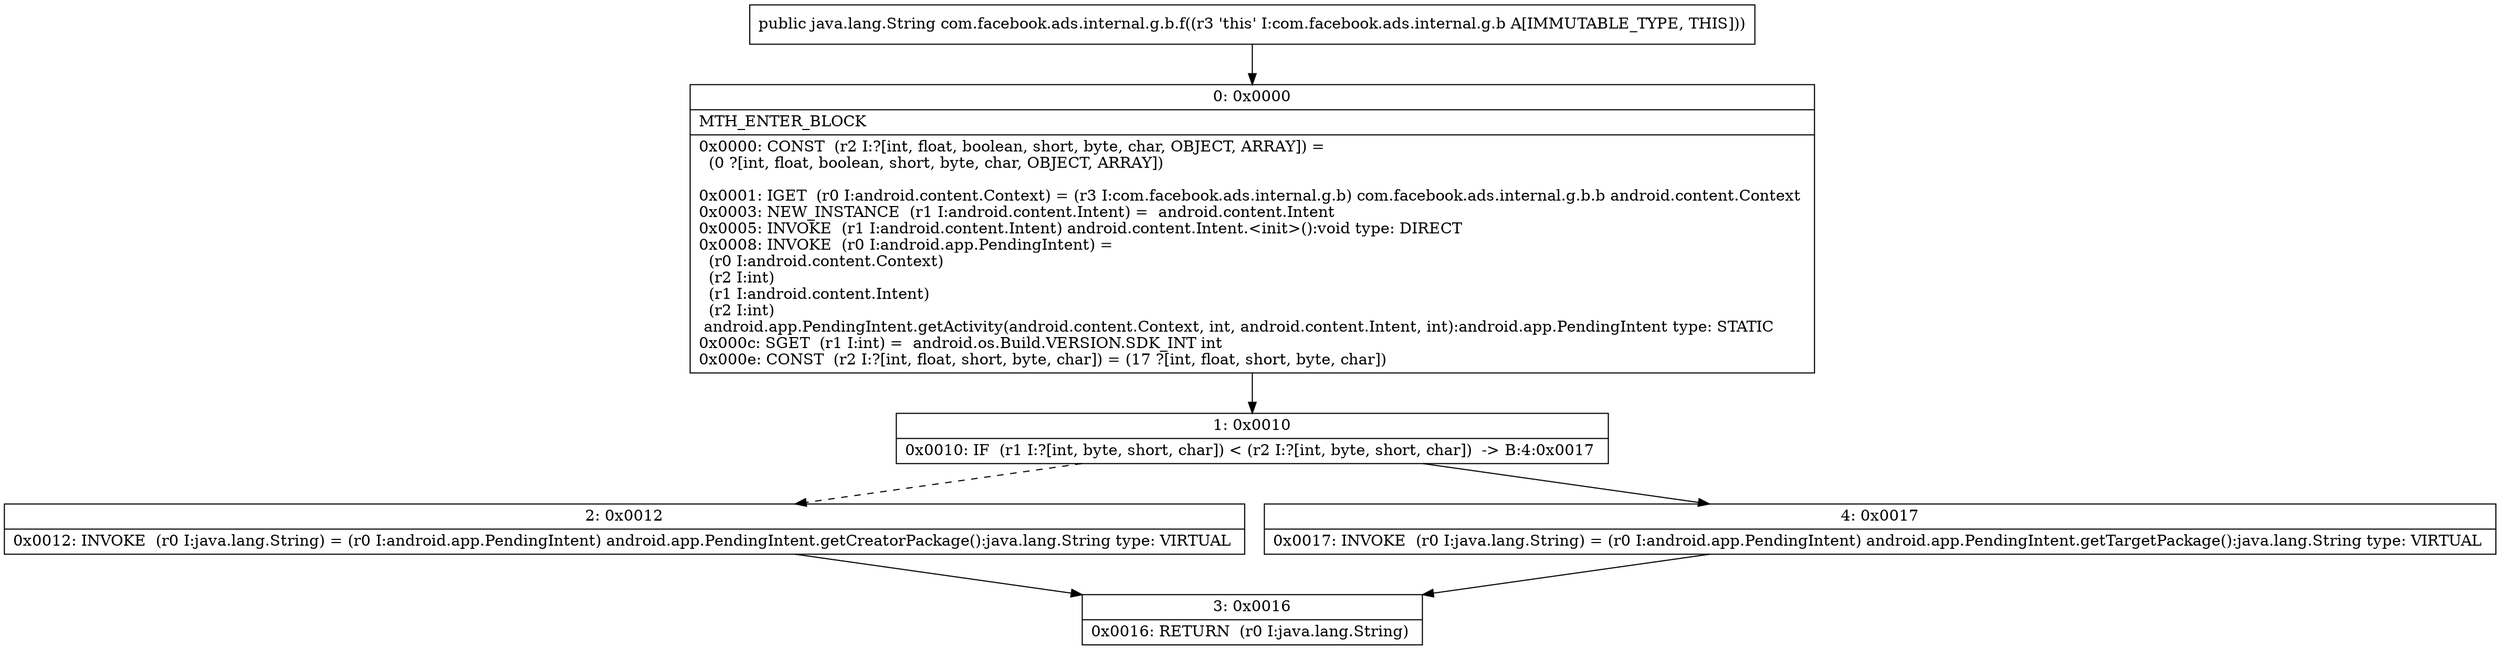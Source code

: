 digraph "CFG forcom.facebook.ads.internal.g.b.f()Ljava\/lang\/String;" {
Node_0 [shape=record,label="{0\:\ 0x0000|MTH_ENTER_BLOCK\l|0x0000: CONST  (r2 I:?[int, float, boolean, short, byte, char, OBJECT, ARRAY]) = \l  (0 ?[int, float, boolean, short, byte, char, OBJECT, ARRAY])\l \l0x0001: IGET  (r0 I:android.content.Context) = (r3 I:com.facebook.ads.internal.g.b) com.facebook.ads.internal.g.b.b android.content.Context \l0x0003: NEW_INSTANCE  (r1 I:android.content.Intent) =  android.content.Intent \l0x0005: INVOKE  (r1 I:android.content.Intent) android.content.Intent.\<init\>():void type: DIRECT \l0x0008: INVOKE  (r0 I:android.app.PendingIntent) = \l  (r0 I:android.content.Context)\l  (r2 I:int)\l  (r1 I:android.content.Intent)\l  (r2 I:int)\l android.app.PendingIntent.getActivity(android.content.Context, int, android.content.Intent, int):android.app.PendingIntent type: STATIC \l0x000c: SGET  (r1 I:int) =  android.os.Build.VERSION.SDK_INT int \l0x000e: CONST  (r2 I:?[int, float, short, byte, char]) = (17 ?[int, float, short, byte, char]) \l}"];
Node_1 [shape=record,label="{1\:\ 0x0010|0x0010: IF  (r1 I:?[int, byte, short, char]) \< (r2 I:?[int, byte, short, char])  \-\> B:4:0x0017 \l}"];
Node_2 [shape=record,label="{2\:\ 0x0012|0x0012: INVOKE  (r0 I:java.lang.String) = (r0 I:android.app.PendingIntent) android.app.PendingIntent.getCreatorPackage():java.lang.String type: VIRTUAL \l}"];
Node_3 [shape=record,label="{3\:\ 0x0016|0x0016: RETURN  (r0 I:java.lang.String) \l}"];
Node_4 [shape=record,label="{4\:\ 0x0017|0x0017: INVOKE  (r0 I:java.lang.String) = (r0 I:android.app.PendingIntent) android.app.PendingIntent.getTargetPackage():java.lang.String type: VIRTUAL \l}"];
MethodNode[shape=record,label="{public java.lang.String com.facebook.ads.internal.g.b.f((r3 'this' I:com.facebook.ads.internal.g.b A[IMMUTABLE_TYPE, THIS])) }"];
MethodNode -> Node_0;
Node_0 -> Node_1;
Node_1 -> Node_2[style=dashed];
Node_1 -> Node_4;
Node_2 -> Node_3;
Node_4 -> Node_3;
}

